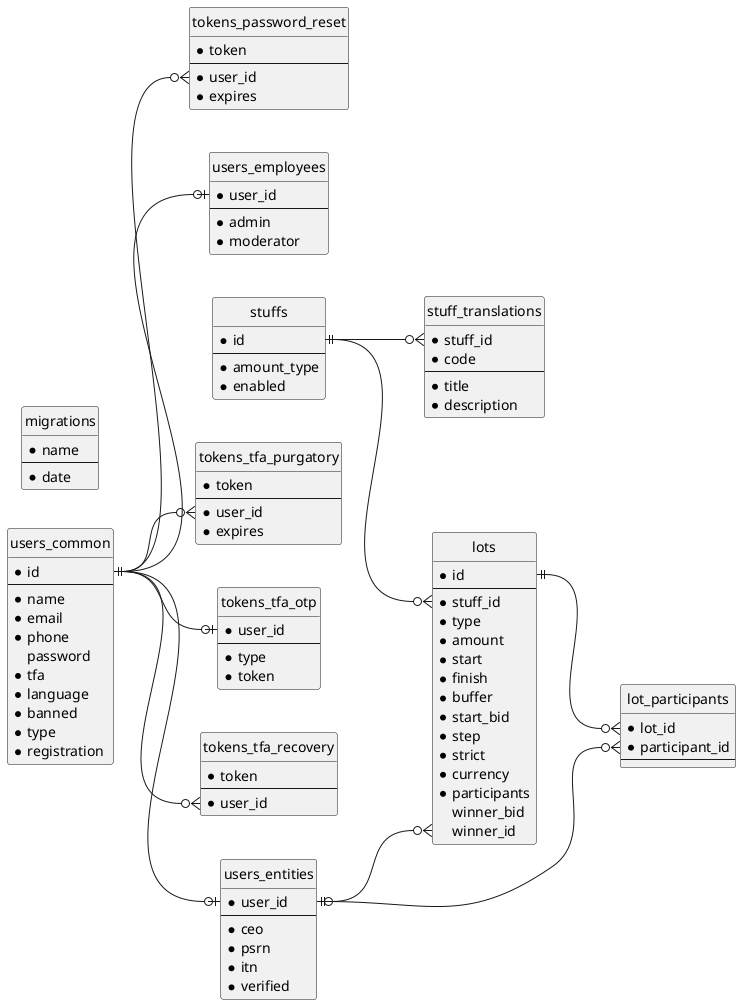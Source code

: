 ' Information Engineering (IE) data modelling notation
' https://github.com/plantuml/plantuml/pull/31

@startuml erd

hide circle
left to right direction

entity users_common {
  * id
  --
  * name
  * email
  * phone
  password
  * tfa
  * language
  * banned
  * type
  * registration
}

entity users_employees {
  * user_id
  --
  * admin
  * moderator
}

entity users_entities {
  * user_id
  --
  * ceo
  * psrn
  * itn
  * verified
}

entity tokens_tfa_purgatory {
  * token
  --
  * user_id
  * expires
}

entity tokens_tfa_otp {
  * user_id
  --
  * type
  * token
}

entity tokens_tfa_recovery {
  * token
  --
  * user_id
}

entity tokens_password_reset {
  * token
  --
  * user_id
  * expires
}

entity stuffs {
  * id
  --
  * amount_type
  * enabled
}

entity stuff_translations {
  * stuff_id
  * code
  --
  * title
  * description
}

entity lots {
  * id
  --
  * stuff_id
  * type
  * amount
  * start
  * finish
  * buffer
  * start_bid
  * step
  * strict
  * currency
  * participants
  winner_bid
  winner_id
}

entity lot_participants {
  * lot_id
  * participant_id
  --
}

entity migrations {
  * name
  --
  * date
}

users_common::id ||--o| users_employees::user_id
users_common::id ||--o| users_entities::user_id
users_common::id ||--o{ tokens_tfa_purgatory::user_id
users_common::id ||--o| tokens_tfa_otp::user_id
users_common::id ||--o{ tokens_tfa_recovery::user_id
users_common::id ||--o{ tokens_password_reset::user_id
stuffs::id ||--o{ stuff_translations::stuff_id
stuffs::id ||--o{ lots::stuff_id
users_entities::user_id |o--o{ lots::winner_id
lots::id ||--o{ lot_participants::lot_id
users_entities::user_id ||--o{ lot_participants::participant_id

@enduml
